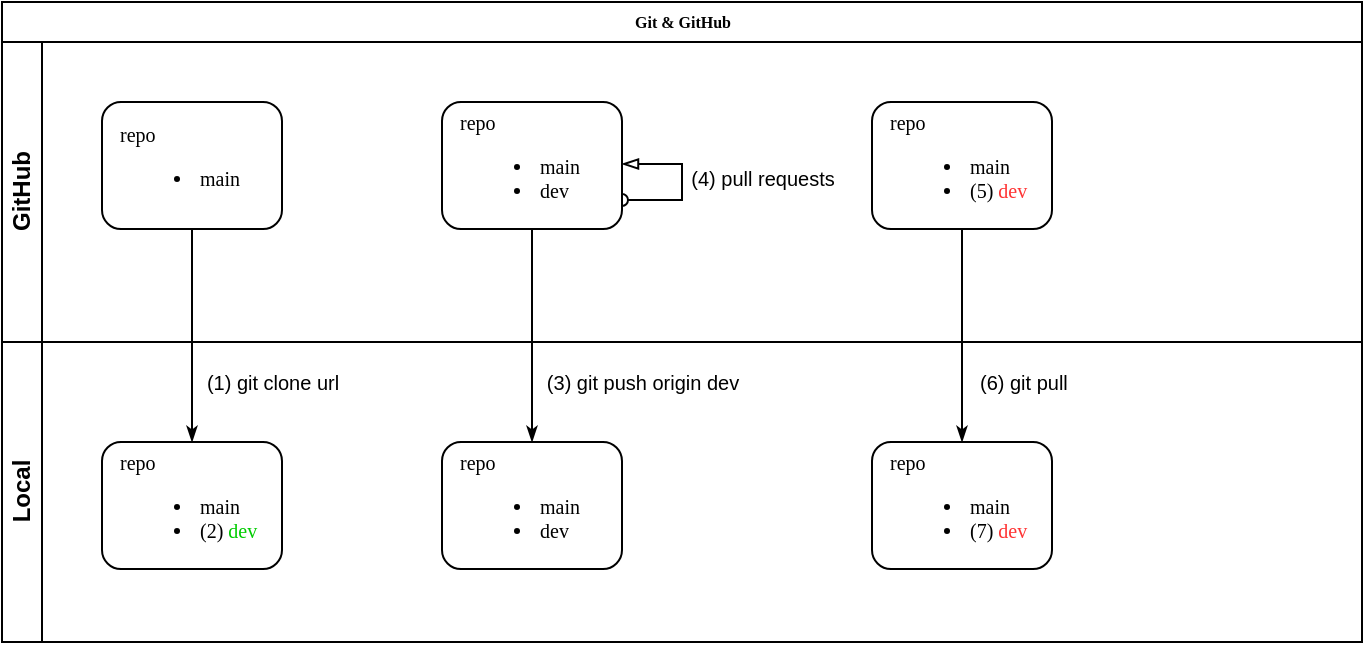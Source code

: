 <mxfile version="15.5.7" type="github">
  <diagram name="Page-1" id="c7488fd3-1785-93aa-aadb-54a6760d102a">
    <mxGraphModel dx="681" dy="408" grid="1" gridSize="10" guides="1" tooltips="1" connect="1" arrows="1" fold="1" page="1" pageScale="1" pageWidth="1100" pageHeight="850" background="none" math="0" shadow="0">
      <root>
        <mxCell id="0" />
        <mxCell id="1" parent="0" />
        <mxCell id="2b4e8129b02d487f-1" value="Git &amp;amp; GitHub" style="swimlane;html=1;childLayout=stackLayout;horizontal=1;startSize=20;horizontalStack=0;rounded=0;shadow=0;labelBackgroundColor=none;strokeWidth=1;fontFamily=Verdana;fontSize=8;align=center;" parent="1" vertex="1">
          <mxGeometry x="180" y="70" width="680" height="320" as="geometry" />
        </mxCell>
        <mxCell id="2b4e8129b02d487f-24" style="edgeStyle=orthogonalEdgeStyle;rounded=0;html=1;labelBackgroundColor=none;startArrow=none;startFill=0;startSize=5;endArrow=classicThin;endFill=1;endSize=5;jettySize=auto;orthogonalLoop=1;strokeWidth=1;fontFamily=Verdana;fontSize=8;entryX=0.5;entryY=0;entryDx=0;entryDy=0;" parent="2b4e8129b02d487f-1" source="2b4e8129b02d487f-6" target="4puBNBnCgwYLjHy2vO-K-1" edge="1">
          <mxGeometry relative="1" as="geometry">
            <mxPoint x="95.0" y="220" as="targetPoint" />
          </mxGeometry>
        </mxCell>
        <mxCell id="2b4e8129b02d487f-2" value="GitHub" style="swimlane;html=1;startSize=20;horizontal=0;" parent="2b4e8129b02d487f-1" vertex="1">
          <mxGeometry y="20" width="680" height="150" as="geometry" />
        </mxCell>
        <mxCell id="4puBNBnCgwYLjHy2vO-K-12" value="" style="endArrow=blockThin;html=1;rounded=0;fontSize=10;strokeWidth=1;endFill=0;startArrow=oval;startFill=0;" edge="1" parent="2b4e8129b02d487f-2">
          <mxGeometry width="50" height="50" relative="1" as="geometry">
            <mxPoint x="310" y="79" as="sourcePoint" />
            <mxPoint x="310" y="61" as="targetPoint" />
            <Array as="points">
              <mxPoint x="340" y="79" />
              <mxPoint x="340" y="61" />
            </Array>
          </mxGeometry>
        </mxCell>
        <mxCell id="2b4e8129b02d487f-6" value="repo&lt;br style=&quot;font-size: 10px;&quot;&gt;&lt;ul style=&quot;font-size: 10px;&quot;&gt;&lt;li style=&quot;font-size: 10px;&quot;&gt;&lt;span style=&quot;font-size: 10px;&quot;&gt;main&lt;/span&gt;&lt;/li&gt;&lt;/ul&gt;" style="rounded=1;whiteSpace=wrap;html=1;shadow=0;labelBackgroundColor=none;strokeWidth=1;fontFamily=Verdana;fontSize=10;align=left;spacingLeft=7;" parent="2b4e8129b02d487f-2" vertex="1">
          <mxGeometry x="50" y="30" width="90" height="63.5" as="geometry" />
        </mxCell>
        <mxCell id="4puBNBnCgwYLjHy2vO-K-13" value="(4) pull requests" style="text;html=1;align=center;verticalAlign=middle;resizable=0;points=[];autosize=1;strokeColor=none;fillColor=none;fontSize=10;" vertex="1" parent="2b4e8129b02d487f-2">
          <mxGeometry x="335" y="58" width="90" height="20" as="geometry" />
        </mxCell>
        <mxCell id="2b4e8129b02d487f-4" value="Local" style="swimlane;html=1;startSize=20;horizontal=0;" parent="2b4e8129b02d487f-1" vertex="1">
          <mxGeometry y="170" width="680" height="150" as="geometry" />
        </mxCell>
        <mxCell id="4puBNBnCgwYLjHy2vO-K-1" value="repo&lt;br style=&quot;font-size: 10px&quot;&gt;&lt;ul style=&quot;font-size: 10px&quot;&gt;&lt;li style=&quot;font-size: 10px&quot;&gt;&lt;span style=&quot;font-size: 10px&quot;&gt;main&lt;/span&gt;&lt;/li&gt;&lt;li style=&quot;font-size: 10px&quot;&gt;&lt;span style=&quot;font-size: 10px&quot;&gt;(2) &lt;font color=&quot;#00cc00&quot;&gt;dev&lt;/font&gt;&lt;/span&gt;&lt;/li&gt;&lt;/ul&gt;" style="rounded=1;whiteSpace=wrap;html=1;shadow=0;labelBackgroundColor=none;strokeWidth=1;fontFamily=Verdana;fontSize=10;align=left;spacingLeft=7;" vertex="1" parent="2b4e8129b02d487f-4">
          <mxGeometry x="50" y="50" width="90" height="63.5" as="geometry" />
        </mxCell>
        <mxCell id="4puBNBnCgwYLjHy2vO-K-2" value="&lt;font style=&quot;font-size: 10px&quot;&gt;(1) git clone url&lt;/font&gt;" style="text;html=1;align=center;verticalAlign=middle;resizable=0;points=[];autosize=1;strokeColor=none;fillColor=none;" vertex="1" parent="2b4e8129b02d487f-4">
          <mxGeometry x="95" y="10" width="80" height="20" as="geometry" />
        </mxCell>
        <mxCell id="4puBNBnCgwYLjHy2vO-K-10" value="&lt;font style=&quot;font-size: 10px&quot;&gt;(3) git push origin dev&lt;/font&gt;" style="text;html=1;align=center;verticalAlign=middle;resizable=0;points=[];autosize=1;strokeColor=none;fillColor=none;" vertex="1" parent="2b4e8129b02d487f-4">
          <mxGeometry x="265" y="10" width="110" height="20" as="geometry" />
        </mxCell>
        <mxCell id="4puBNBnCgwYLjHy2vO-K-17" value="&lt;font style=&quot;font-size: 10px&quot;&gt;(6) git pull&lt;/font&gt;" style="text;html=1;align=left;verticalAlign=middle;resizable=0;points=[];autosize=1;strokeColor=none;fillColor=none;" vertex="1" parent="2b4e8129b02d487f-4">
          <mxGeometry x="487" y="10" width="60" height="20" as="geometry" />
        </mxCell>
        <mxCell id="4puBNBnCgwYLjHy2vO-K-7" style="edgeStyle=orthogonalEdgeStyle;rounded=0;html=1;labelBackgroundColor=none;startArrow=none;startFill=0;startSize=5;endArrow=classicThin;endFill=1;endSize=5;jettySize=auto;orthogonalLoop=1;strokeWidth=1;fontFamily=Verdana;fontSize=8;entryX=0.5;entryY=0;entryDx=0;entryDy=0;" edge="1" parent="1" source="4puBNBnCgwYLjHy2vO-K-8" target="4puBNBnCgwYLjHy2vO-K-9">
          <mxGeometry relative="1" as="geometry">
            <mxPoint x="265.0" y="220" as="targetPoint" />
          </mxGeometry>
        </mxCell>
        <mxCell id="4puBNBnCgwYLjHy2vO-K-9" value="repo&lt;br style=&quot;font-size: 10px&quot;&gt;&lt;ul style=&quot;font-size: 10px&quot;&gt;&lt;li style=&quot;font-size: 10px&quot;&gt;&lt;span style=&quot;font-size: 10px&quot;&gt;main&lt;/span&gt;&lt;/li&gt;&lt;li style=&quot;font-size: 10px&quot;&gt;&lt;span style=&quot;font-size: 10px&quot;&gt;dev&lt;/span&gt;&lt;/li&gt;&lt;/ul&gt;" style="rounded=1;whiteSpace=wrap;html=1;shadow=0;labelBackgroundColor=none;strokeWidth=1;fontFamily=Verdana;fontSize=10;align=left;spacingLeft=7;" vertex="1" parent="1">
          <mxGeometry x="400" y="290" width="90" height="63.5" as="geometry" />
        </mxCell>
        <mxCell id="4puBNBnCgwYLjHy2vO-K-8" value="repo&lt;br&gt;&lt;ul&gt;&lt;li&gt;main&lt;/li&gt;&lt;li&gt;dev&lt;/li&gt;&lt;/ul&gt;" style="rounded=1;whiteSpace=wrap;html=1;shadow=0;labelBackgroundColor=none;strokeWidth=1;fontFamily=Verdana;fontSize=10;align=left;spacingLeft=7;" vertex="1" parent="1">
          <mxGeometry x="400" y="120" width="90" height="63.5" as="geometry" />
        </mxCell>
        <mxCell id="4puBNBnCgwYLjHy2vO-K-14" style="edgeStyle=orthogonalEdgeStyle;rounded=0;html=1;labelBackgroundColor=none;startArrow=none;startFill=0;startSize=5;endArrow=classicThin;endFill=1;endSize=5;jettySize=auto;orthogonalLoop=1;strokeWidth=1;fontFamily=Verdana;fontSize=8;entryX=0.5;entryY=0;entryDx=0;entryDy=0;" edge="1" parent="1" source="4puBNBnCgwYLjHy2vO-K-16" target="4puBNBnCgwYLjHy2vO-K-15">
          <mxGeometry relative="1" as="geometry">
            <mxPoint x="480.0" y="220" as="targetPoint" />
          </mxGeometry>
        </mxCell>
        <mxCell id="4puBNBnCgwYLjHy2vO-K-15" value="repo&lt;br style=&quot;font-size: 10px&quot;&gt;&lt;ul style=&quot;font-size: 10px&quot;&gt;&lt;li style=&quot;font-size: 10px&quot;&gt;&lt;span style=&quot;font-size: 10px&quot;&gt;main&lt;/span&gt;&lt;/li&gt;&lt;li&gt;(7)&lt;font color=&quot;#ff3333&quot;&gt;&amp;nbsp;dev&lt;/font&gt;&lt;/li&gt;&lt;/ul&gt;" style="rounded=1;whiteSpace=wrap;html=1;shadow=0;labelBackgroundColor=none;strokeWidth=1;fontFamily=Verdana;fontSize=10;align=left;spacingLeft=7;" vertex="1" parent="1">
          <mxGeometry x="615" y="290" width="90" height="63.5" as="geometry" />
        </mxCell>
        <mxCell id="4puBNBnCgwYLjHy2vO-K-16" value="repo&lt;br&gt;&lt;ul&gt;&lt;li&gt;main&lt;/li&gt;&lt;li&gt;(5)&lt;font color=&quot;#ff3333&quot;&gt; dev&lt;/font&gt;&lt;/li&gt;&lt;/ul&gt;" style="rounded=1;whiteSpace=wrap;html=1;shadow=0;labelBackgroundColor=none;strokeWidth=1;fontFamily=Verdana;fontSize=10;align=left;spacingLeft=7;" vertex="1" parent="1">
          <mxGeometry x="615" y="120" width="90" height="63.5" as="geometry" />
        </mxCell>
      </root>
    </mxGraphModel>
  </diagram>
</mxfile>
